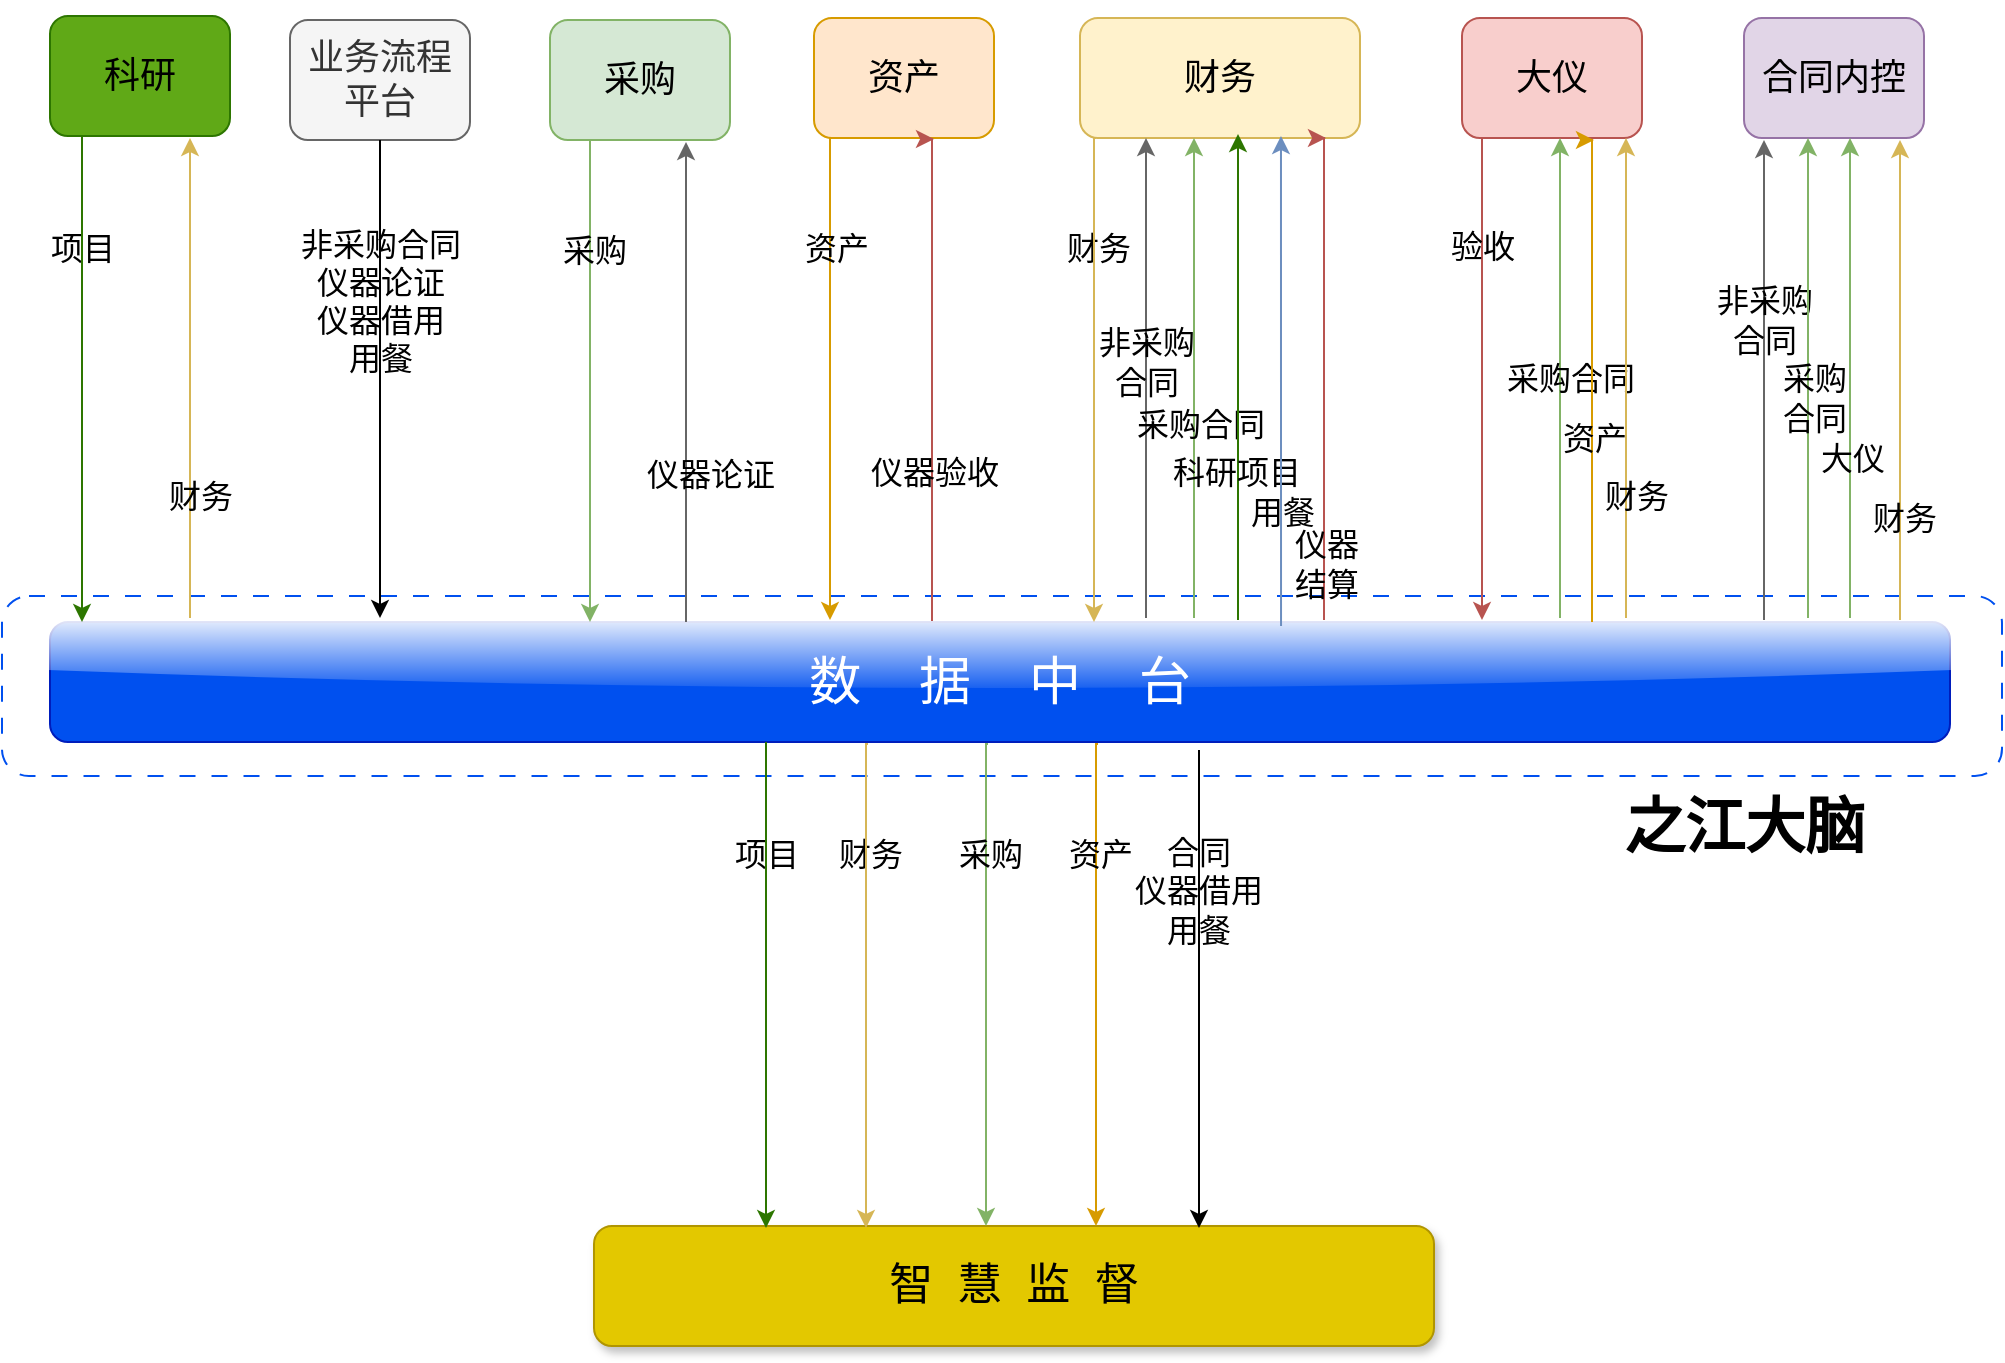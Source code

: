 <mxfile version="27.1.4">
  <diagram name="第 1 页" id="l95064EMbNkhba51N2tE">
    <mxGraphModel dx="1554" dy="807" grid="1" gridSize="10" guides="1" tooltips="1" connect="1" arrows="1" fold="1" page="1" pageScale="1" pageWidth="827" pageHeight="1169" math="0" shadow="0">
      <root>
        <mxCell id="0" />
        <mxCell id="1" parent="0" />
        <mxCell id="8e4hBtmDDEDwPUvlh3ac-1" value="" style="rounded=1;whiteSpace=wrap;html=1;dashed=1;dashPattern=8 8;strokeColor=light-dark(#0050ef, #ededed);" vertex="1" parent="1">
          <mxGeometry x="70" y="730" width="1000" height="90" as="geometry" />
        </mxCell>
        <mxCell id="HQYJDGUzLjrmjBtzh0W9-1" value="&lt;article data-clipboard-cangjie=&quot;[&amp;quot;root&amp;quot;,{&amp;quot;copyFrom&amp;quot;:&amp;quot;im-native&amp;quot;},[&amp;quot;p&amp;quot;,{},[&amp;quot;span&amp;quot;,{&amp;quot;data-type&amp;quot;:&amp;quot;text&amp;quot;},[&amp;quot;span&amp;quot;,{&amp;quot;data-type&amp;quot;:&amp;quot;leaf&amp;quot;},&amp;quot;业务流程平台&amp;quot;]]]]&quot; class=&quot;4ever-article&quot;&gt;&lt;p&gt;业务流程平台&lt;/p&gt;&lt;/article&gt;" style="rounded=1;whiteSpace=wrap;html=1;fillColor=#f5f5f5;fontColor=#333333;strokeColor=#666666;fontSize=18;" parent="1" vertex="1">
          <mxGeometry x="214" y="442" width="90" height="60" as="geometry" />
        </mxCell>
        <mxCell id="HQYJDGUzLjrmjBtzh0W9-2" value="数&amp;nbsp; &amp;nbsp; 据&amp;nbsp; &amp;nbsp; 中&amp;nbsp; &amp;nbsp; 台" style="rounded=1;whiteSpace=wrap;html=1;fillColor=#0050ef;fontColor=#ffffff;strokeColor=#001DBC;fontSize=26;glass=1;" parent="1" vertex="1">
          <mxGeometry x="94" y="743" width="950" height="60" as="geometry" />
        </mxCell>
        <mxCell id="HQYJDGUzLjrmjBtzh0W9-5" value="非采购合同&lt;div&gt;仪器论证&lt;/div&gt;&lt;div&gt;仪器借用&lt;/div&gt;&lt;div&gt;用餐&lt;br&gt;&lt;div&gt;&lt;br&gt;&lt;/div&gt;&lt;/div&gt;" style="text;html=1;align=center;verticalAlign=middle;resizable=0;points=[];autosize=1;strokeColor=none;fillColor=none;fontSize=16;" parent="1" vertex="1">
          <mxGeometry x="209" y="537" width="100" height="110" as="geometry" />
        </mxCell>
        <mxCell id="HQYJDGUzLjrmjBtzh0W9-6" value="合同" style="text;html=1;align=center;verticalAlign=middle;resizable=0;points=[];autosize=1;strokeColor=none;fillColor=none;fontSize=14;" parent="1" vertex="1">
          <mxGeometry x="339" y="470" width="50" height="30" as="geometry" />
        </mxCell>
        <mxCell id="HQYJDGUzLjrmjBtzh0W9-8" value="采购" style="rounded=1;whiteSpace=wrap;html=1;fillColor=#d5e8d4;strokeColor=#82b366;fontSize=18;" parent="1" vertex="1">
          <mxGeometry x="344" y="442" width="90" height="60" as="geometry" />
        </mxCell>
        <mxCell id="HQYJDGUzLjrmjBtzh0W9-9" value="合同" style="text;html=1;align=center;verticalAlign=middle;resizable=0;points=[];autosize=1;strokeColor=none;fillColor=none;fontSize=14;" parent="1" vertex="1">
          <mxGeometry x="471" y="469" width="50" height="30" as="geometry" />
        </mxCell>
        <mxCell id="HQYJDGUzLjrmjBtzh0W9-10" value="资产" style="rounded=1;whiteSpace=wrap;html=1;fillColor=#ffe6cc;strokeColor=#d79b00;fontSize=18;" parent="1" vertex="1">
          <mxGeometry x="476" y="441" width="90" height="60" as="geometry" />
        </mxCell>
        <mxCell id="HQYJDGUzLjrmjBtzh0W9-11" value="合同" style="text;html=1;align=center;verticalAlign=middle;resizable=0;points=[];autosize=1;strokeColor=none;fillColor=none;fontSize=14;" parent="1" vertex="1">
          <mxGeometry x="642" y="469" width="50" height="30" as="geometry" />
        </mxCell>
        <mxCell id="HQYJDGUzLjrmjBtzh0W9-12" value="财务" style="rounded=1;whiteSpace=wrap;html=1;fillColor=#fff2cc;strokeColor=#d6b656;fontSize=18;" parent="1" vertex="1">
          <mxGeometry x="609" y="441" width="140" height="60" as="geometry" />
        </mxCell>
        <mxCell id="HQYJDGUzLjrmjBtzh0W9-13" value="合同" style="text;html=1;align=center;verticalAlign=middle;resizable=0;points=[];autosize=1;strokeColor=none;fillColor=none;fontSize=14;" parent="1" vertex="1">
          <mxGeometry x="795" y="469" width="50" height="30" as="geometry" />
        </mxCell>
        <mxCell id="HQYJDGUzLjrmjBtzh0W9-14" value="大仪" style="rounded=1;whiteSpace=wrap;html=1;fillColor=#f8cecc;strokeColor=#b85450;fontSize=18;" parent="1" vertex="1">
          <mxGeometry x="800" y="441" width="90" height="60" as="geometry" />
        </mxCell>
        <mxCell id="HQYJDGUzLjrmjBtzh0W9-15" value="合同" style="text;html=1;align=center;verticalAlign=middle;resizable=0;points=[];autosize=1;strokeColor=none;fillColor=none;fontSize=14;" parent="1" vertex="1">
          <mxGeometry x="936" y="469" width="50" height="30" as="geometry" />
        </mxCell>
        <mxCell id="HQYJDGUzLjrmjBtzh0W9-16" value="合同内控" style="rounded=1;whiteSpace=wrap;html=1;fillColor=#e1d5e7;strokeColor=#9673a6;fontSize=18;" parent="1" vertex="1">
          <mxGeometry x="941" y="441" width="90" height="60" as="geometry" />
        </mxCell>
        <mxCell id="HQYJDGUzLjrmjBtzh0W9-17" style="edgeStyle=orthogonalEdgeStyle;rounded=0;orthogonalLoop=1;jettySize=auto;html=1;" parent="1" source="HQYJDGUzLjrmjBtzh0W9-1" edge="1">
          <mxGeometry relative="1" as="geometry">
            <mxPoint x="259" y="741" as="targetPoint" />
          </mxGeometry>
        </mxCell>
        <mxCell id="HQYJDGUzLjrmjBtzh0W9-18" value="财务" style="text;html=1;align=center;verticalAlign=middle;resizable=0;points=[];autosize=1;strokeColor=none;fillColor=default;fontSize=16;" parent="1" vertex="1">
          <mxGeometry x="588" y="541" width="60" height="30" as="geometry" />
        </mxCell>
        <mxCell id="HQYJDGUzLjrmjBtzh0W9-19" style="edgeStyle=orthogonalEdgeStyle;rounded=0;orthogonalLoop=1;jettySize=auto;html=1;fillColor=#f5f5f5;strokeColor=#666666;" parent="1" edge="1">
          <mxGeometry relative="1" as="geometry">
            <mxPoint x="642" y="741" as="sourcePoint" />
            <mxPoint x="642" y="501" as="targetPoint" />
          </mxGeometry>
        </mxCell>
        <mxCell id="HQYJDGUzLjrmjBtzh0W9-20" value="非采购&lt;div&gt;合同&lt;/div&gt;" style="text;html=1;align=center;verticalAlign=middle;resizable=0;points=[];autosize=1;strokeColor=none;fillColor=none;fontSize=16;" parent="1" vertex="1">
          <mxGeometry x="607" y="588" width="70" height="50" as="geometry" />
        </mxCell>
        <mxCell id="HQYJDGUzLjrmjBtzh0W9-21" style="edgeStyle=orthogonalEdgeStyle;rounded=0;orthogonalLoop=1;jettySize=auto;html=1;fillColor=#d5e8d4;strokeColor=#82b366;" parent="1" edge="1">
          <mxGeometry relative="1" as="geometry">
            <mxPoint x="666" y="741" as="sourcePoint" />
            <mxPoint x="666" y="501" as="targetPoint" />
          </mxGeometry>
        </mxCell>
        <mxCell id="HQYJDGUzLjrmjBtzh0W9-22" value="采购合同" style="text;html=1;align=center;verticalAlign=middle;resizable=0;points=[];autosize=1;strokeColor=none;fillColor=none;fontSize=16;" parent="1" vertex="1">
          <mxGeometry x="624" y="629" width="90" height="30" as="geometry" />
        </mxCell>
        <mxCell id="HQYJDGUzLjrmjBtzh0W9-25" value="" style="edgeStyle=orthogonalEdgeStyle;rounded=0;orthogonalLoop=1;jettySize=auto;html=1;entryX=0.057;entryY=0.027;entryDx=0;entryDy=0;entryPerimeter=0;fillColor=#d5e8d4;strokeColor=#82b366;" parent="1" edge="1">
          <mxGeometry relative="1" as="geometry">
            <mxPoint x="364" y="743" as="targetPoint" />
            <mxPoint x="365" y="502" as="sourcePoint" />
            <Array as="points">
              <mxPoint x="364" y="502" />
            </Array>
          </mxGeometry>
        </mxCell>
        <mxCell id="HQYJDGUzLjrmjBtzh0W9-26" value="采购" style="text;html=1;align=center;verticalAlign=middle;resizable=0;points=[];autosize=1;strokeColor=none;fillColor=none;fontSize=16;" parent="1" vertex="1">
          <mxGeometry x="336" y="542" width="60" height="30" as="geometry" />
        </mxCell>
        <mxCell id="HQYJDGUzLjrmjBtzh0W9-27" value="" style="edgeStyle=orthogonalEdgeStyle;rounded=0;orthogonalLoop=1;jettySize=auto;html=1;entryX=0.057;entryY=0.027;entryDx=0;entryDy=0;entryPerimeter=0;fillColor=#ffe6cc;strokeColor=#d79b00;" parent="1" edge="1">
          <mxGeometry relative="1" as="geometry">
            <mxPoint x="484" y="742" as="targetPoint" />
            <mxPoint x="485" y="501" as="sourcePoint" />
            <Array as="points">
              <mxPoint x="484" y="501" />
            </Array>
          </mxGeometry>
        </mxCell>
        <mxCell id="HQYJDGUzLjrmjBtzh0W9-28" value="资产" style="text;html=1;align=center;verticalAlign=middle;resizable=0;points=[];autosize=1;strokeColor=none;fillColor=none;fontSize=16;" parent="1" vertex="1">
          <mxGeometry x="457" y="541" width="60" height="30" as="geometry" />
        </mxCell>
        <mxCell id="HQYJDGUzLjrmjBtzh0W9-29" value="" style="edgeStyle=orthogonalEdgeStyle;rounded=0;orthogonalLoop=1;jettySize=auto;html=1;entryX=0.057;entryY=0.027;entryDx=0;entryDy=0;entryPerimeter=0;fillColor=#f8cecc;strokeColor=#b85450;" parent="1" edge="1">
          <mxGeometry relative="1" as="geometry">
            <mxPoint x="810" y="742" as="targetPoint" />
            <mxPoint x="811" y="501" as="sourcePoint" />
            <Array as="points">
              <mxPoint x="810" y="501" />
            </Array>
          </mxGeometry>
        </mxCell>
        <mxCell id="HQYJDGUzLjrmjBtzh0W9-30" value="验收" style="text;html=1;align=center;verticalAlign=middle;resizable=0;points=[];autosize=1;strokeColor=none;fillColor=none;fontSize=16;" parent="1" vertex="1">
          <mxGeometry x="780" y="540" width="60" height="30" as="geometry" />
        </mxCell>
        <mxCell id="HQYJDGUzLjrmjBtzh0W9-31" style="edgeStyle=orthogonalEdgeStyle;rounded=0;orthogonalLoop=1;jettySize=auto;html=1;fillColor=#f5f5f5;strokeColor=#666666;" parent="1" edge="1">
          <mxGeometry relative="1" as="geometry">
            <mxPoint x="951" y="742" as="sourcePoint" />
            <mxPoint x="951" y="502" as="targetPoint" />
          </mxGeometry>
        </mxCell>
        <mxCell id="HQYJDGUzLjrmjBtzh0W9-32" value="非采购&lt;div&gt;合同&lt;/div&gt;" style="text;html=1;align=center;verticalAlign=middle;resizable=0;points=[];autosize=1;strokeColor=none;fillColor=none;fontSize=16;" parent="1" vertex="1">
          <mxGeometry x="916" y="567" width="70" height="50" as="geometry" />
        </mxCell>
        <mxCell id="HQYJDGUzLjrmjBtzh0W9-33" style="edgeStyle=orthogonalEdgeStyle;rounded=0;orthogonalLoop=1;jettySize=auto;html=1;fillColor=#d5e8d4;strokeColor=#82b366;" parent="1" edge="1">
          <mxGeometry relative="1" as="geometry">
            <mxPoint x="973" y="741" as="sourcePoint" />
            <mxPoint x="973" y="501" as="targetPoint" />
          </mxGeometry>
        </mxCell>
        <mxCell id="HQYJDGUzLjrmjBtzh0W9-34" value="采购&lt;div&gt;合同&lt;/div&gt;" style="text;html=1;align=center;verticalAlign=middle;resizable=0;points=[];autosize=1;strokeColor=none;fillColor=none;fontSize=16;" parent="1" vertex="1">
          <mxGeometry x="946" y="606" width="60" height="50" as="geometry" />
        </mxCell>
        <mxCell id="HQYJDGUzLjrmjBtzh0W9-35" style="edgeStyle=orthogonalEdgeStyle;rounded=0;orthogonalLoop=1;jettySize=auto;html=1;fillColor=#d5e8d4;strokeColor=#82b366;" parent="1" edge="1">
          <mxGeometry relative="1" as="geometry">
            <mxPoint x="994" y="741" as="sourcePoint" />
            <mxPoint x="994" y="501" as="targetPoint" />
          </mxGeometry>
        </mxCell>
        <mxCell id="HQYJDGUzLjrmjBtzh0W9-36" value="大仪" style="text;html=1;align=center;verticalAlign=middle;resizable=0;points=[];autosize=1;strokeColor=none;fillColor=none;fontSize=16;" parent="1" vertex="1">
          <mxGeometry x="965" y="646" width="60" height="30" as="geometry" />
        </mxCell>
        <mxCell id="HQYJDGUzLjrmjBtzh0W9-37" value="智&amp;nbsp; 慧&amp;nbsp; 监&amp;nbsp; 督" style="html=1;fontSize=22;fillColor=#e3c800;strokeColor=#B09500;fontColor=#000000;rounded=1;glass=0;shadow=1;whiteSpace=wrap;" parent="1" vertex="1">
          <mxGeometry x="366" y="1045" width="420" height="60" as="geometry" />
        </mxCell>
        <mxCell id="HQYJDGUzLjrmjBtzh0W9-39" value="科研" style="rounded=1;whiteSpace=wrap;html=1;fillColor=#60a917;fontColor=#000000;strokeColor=#2D7600;fontSize=18;" parent="1" vertex="1">
          <mxGeometry x="94" y="440" width="90" height="60" as="geometry" />
        </mxCell>
        <mxCell id="HQYJDGUzLjrmjBtzh0W9-40" value="项目" style="text;html=1;align=center;verticalAlign=middle;resizable=0;points=[];autosize=1;strokeColor=none;fillColor=none;fontSize=16;" parent="1" vertex="1">
          <mxGeometry x="80" y="541" width="60" height="30" as="geometry" />
        </mxCell>
        <mxCell id="HQYJDGUzLjrmjBtzh0W9-41" style="edgeStyle=orthogonalEdgeStyle;rounded=0;orthogonalLoop=1;jettySize=auto;html=1;entryX=0.137;entryY=0.027;entryDx=0;entryDy=0;entryPerimeter=0;fillColor=#60a917;strokeColor=#2D7600;" parent="1" edge="1">
          <mxGeometry relative="1" as="geometry">
            <mxPoint x="110" y="743" as="targetPoint" />
            <mxPoint x="110" y="500" as="sourcePoint" />
          </mxGeometry>
        </mxCell>
        <mxCell id="HQYJDGUzLjrmjBtzh0W9-42" style="edgeStyle=orthogonalEdgeStyle;rounded=0;orthogonalLoop=1;jettySize=auto;html=1;fillColor=#fff2cc;strokeColor=#d6b656;" parent="1" edge="1">
          <mxGeometry relative="1" as="geometry">
            <mxPoint x="164" y="741" as="sourcePoint" />
            <mxPoint x="164" y="501" as="targetPoint" />
          </mxGeometry>
        </mxCell>
        <mxCell id="HQYJDGUzLjrmjBtzh0W9-43" value="财务" style="text;html=1;align=center;verticalAlign=middle;resizable=0;points=[];autosize=1;strokeColor=none;fillColor=none;fontSize=16;" parent="1" vertex="1">
          <mxGeometry x="139" y="665" width="60" height="30" as="geometry" />
        </mxCell>
        <mxCell id="HQYJDGUzLjrmjBtzh0W9-44" style="edgeStyle=orthogonalEdgeStyle;rounded=0;orthogonalLoop=1;jettySize=auto;html=1;entryX=0.137;entryY=0.027;entryDx=0;entryDy=0;entryPerimeter=0;fillColor=#60a917;strokeColor=#2D7600;" parent="1" edge="1">
          <mxGeometry relative="1" as="geometry">
            <mxPoint x="688" y="499" as="targetPoint" />
            <mxPoint x="688" y="742" as="sourcePoint" />
          </mxGeometry>
        </mxCell>
        <mxCell id="HQYJDGUzLjrmjBtzh0W9-45" style="edgeStyle=orthogonalEdgeStyle;rounded=0;orthogonalLoop=1;jettySize=auto;html=1;fillColor=#d5e8d4;strokeColor=#82b366;" parent="1" edge="1">
          <mxGeometry relative="1" as="geometry">
            <mxPoint x="849" y="741" as="sourcePoint" />
            <mxPoint x="849" y="501" as="targetPoint" />
          </mxGeometry>
        </mxCell>
        <mxCell id="HQYJDGUzLjrmjBtzh0W9-46" value="采购合同" style="text;html=1;align=center;verticalAlign=middle;resizable=0;points=[];autosize=1;strokeColor=none;fillColor=none;fontSize=16;" parent="1" vertex="1">
          <mxGeometry x="809" y="606" width="90" height="30" as="geometry" />
        </mxCell>
        <mxCell id="HQYJDGUzLjrmjBtzh0W9-47" value="" style="edgeStyle=orthogonalEdgeStyle;rounded=0;orthogonalLoop=1;jettySize=auto;html=1;entryX=0.057;entryY=0.027;entryDx=0;entryDy=0;entryPerimeter=0;fillColor=#fff2cc;strokeColor=#d6b656;" parent="1" edge="1">
          <mxGeometry relative="1" as="geometry">
            <mxPoint x="616" y="743" as="targetPoint" />
            <mxPoint x="617" y="501" as="sourcePoint" />
            <Array as="points">
              <mxPoint x="616" y="501" />
            </Array>
          </mxGeometry>
        </mxCell>
        <mxCell id="HQYJDGUzLjrmjBtzh0W9-48" value="科研项目" style="text;html=1;align=center;verticalAlign=middle;resizable=0;points=[];autosize=1;strokeColor=none;fillColor=none;fontSize=16;" parent="1" vertex="1">
          <mxGeometry x="642" y="653" width="90" height="30" as="geometry" />
        </mxCell>
        <mxCell id="HQYJDGUzLjrmjBtzh0W9-49" value="" style="edgeStyle=orthogonalEdgeStyle;rounded=0;orthogonalLoop=1;jettySize=auto;html=1;fillColor=#dae8fc;strokeColor=#6c8ebf;entryX=0.833;entryY=1;entryDx=0;entryDy=0;entryPerimeter=0;" parent="1" edge="1">
          <mxGeometry relative="1" as="geometry">
            <mxPoint x="709.49" y="500" as="targetPoint" />
            <mxPoint x="709.52" y="745" as="sourcePoint" />
            <Array as="points">
              <mxPoint x="710" y="623" />
              <mxPoint x="710" y="623" />
            </Array>
          </mxGeometry>
        </mxCell>
        <mxCell id="HQYJDGUzLjrmjBtzh0W9-50" value="用餐" style="text;html=1;align=center;verticalAlign=middle;resizable=0;points=[];autosize=1;strokeColor=none;fillColor=none;fontSize=16;" parent="1" vertex="1">
          <mxGeometry x="680" y="673" width="60" height="30" as="geometry" />
        </mxCell>
        <mxCell id="HQYJDGUzLjrmjBtzh0W9-51" value="" style="edgeStyle=orthogonalEdgeStyle;rounded=0;orthogonalLoop=1;jettySize=auto;html=1;entryX=0.057;entryY=0.027;entryDx=0;entryDy=0;entryPerimeter=0;fillColor=#f8cecc;strokeColor=#b85450;" parent="1" edge="1">
          <mxGeometry relative="1" as="geometry">
            <mxPoint x="536" y="501.5" as="targetPoint" />
            <mxPoint x="535" y="742.5" as="sourcePoint" />
            <Array as="points">
              <mxPoint x="535" y="501.5" />
            </Array>
          </mxGeometry>
        </mxCell>
        <mxCell id="HQYJDGUzLjrmjBtzh0W9-52" value="仪器验收" style="text;html=1;align=center;verticalAlign=middle;resizable=0;points=[];autosize=1;strokeColor=none;fillColor=none;fontSize=16;" parent="1" vertex="1">
          <mxGeometry x="491" y="653" width="90" height="30" as="geometry" />
        </mxCell>
        <mxCell id="HQYJDGUzLjrmjBtzh0W9-53" value="" style="edgeStyle=orthogonalEdgeStyle;rounded=0;orthogonalLoop=1;jettySize=auto;html=1;entryX=0.057;entryY=0.027;entryDx=0;entryDy=0;entryPerimeter=0;fillColor=#ffe6cc;strokeColor=#d79b00;" parent="1" edge="1">
          <mxGeometry relative="1" as="geometry">
            <mxPoint x="866" y="502" as="targetPoint" />
            <mxPoint x="865" y="743" as="sourcePoint" />
            <Array as="points">
              <mxPoint x="865" y="502" />
            </Array>
          </mxGeometry>
        </mxCell>
        <mxCell id="HQYJDGUzLjrmjBtzh0W9-54" value="资产" style="text;html=1;align=center;verticalAlign=middle;resizable=0;points=[];autosize=1;strokeColor=none;fillColor=none;fontSize=16;" parent="1" vertex="1">
          <mxGeometry x="836" y="636" width="60" height="30" as="geometry" />
        </mxCell>
        <mxCell id="HQYJDGUzLjrmjBtzh0W9-55" style="edgeStyle=orthogonalEdgeStyle;rounded=0;orthogonalLoop=1;jettySize=auto;html=1;fillColor=#fff2cc;strokeColor=#d6b656;" parent="1" edge="1">
          <mxGeometry relative="1" as="geometry">
            <mxPoint x="882" y="741" as="sourcePoint" />
            <mxPoint x="882" y="501" as="targetPoint" />
          </mxGeometry>
        </mxCell>
        <mxCell id="HQYJDGUzLjrmjBtzh0W9-56" value="财务" style="text;html=1;align=center;verticalAlign=middle;resizable=0;points=[];autosize=1;strokeColor=none;fillColor=none;fontSize=16;" parent="1" vertex="1">
          <mxGeometry x="857" y="665" width="60" height="30" as="geometry" />
        </mxCell>
        <mxCell id="HQYJDGUzLjrmjBtzh0W9-57" style="edgeStyle=orthogonalEdgeStyle;rounded=0;orthogonalLoop=1;jettySize=auto;html=1;fillColor=#fff2cc;strokeColor=#d6b656;" parent="1" edge="1">
          <mxGeometry relative="1" as="geometry">
            <mxPoint x="1019" y="742" as="sourcePoint" />
            <mxPoint x="1019" y="502" as="targetPoint" />
          </mxGeometry>
        </mxCell>
        <mxCell id="HQYJDGUzLjrmjBtzh0W9-58" value="财务" style="text;html=1;align=center;verticalAlign=middle;resizable=0;points=[];autosize=1;strokeColor=none;fillColor=none;fontSize=16;" parent="1" vertex="1">
          <mxGeometry x="991" y="676" width="60" height="30" as="geometry" />
        </mxCell>
        <mxCell id="HQYJDGUzLjrmjBtzh0W9-59" value="" style="edgeStyle=orthogonalEdgeStyle;rounded=0;orthogonalLoop=1;jettySize=auto;html=1;entryX=0.057;entryY=0.027;entryDx=0;entryDy=0;entryPerimeter=0;fillColor=#f8cecc;strokeColor=#b85450;" parent="1" edge="1">
          <mxGeometry relative="1" as="geometry">
            <mxPoint x="732" y="501" as="targetPoint" />
            <mxPoint x="731" y="742" as="sourcePoint" />
            <Array as="points">
              <mxPoint x="731" y="501" />
            </Array>
          </mxGeometry>
        </mxCell>
        <mxCell id="HQYJDGUzLjrmjBtzh0W9-60" value="&lt;div&gt;仪器&lt;/div&gt;结算" style="text;html=1;align=center;verticalAlign=middle;resizable=0;points=[];autosize=1;strokeColor=none;fillColor=none;fontSize=16;" parent="1" vertex="1">
          <mxGeometry x="702" y="688.5" width="60" height="50" as="geometry" />
        </mxCell>
        <mxCell id="HQYJDGUzLjrmjBtzh0W9-61" value="财务" style="text;html=1;align=center;verticalAlign=middle;resizable=0;points=[];autosize=1;strokeColor=none;fillColor=default;fontSize=16;" parent="1" vertex="1">
          <mxGeometry x="474" y="844" width="60" height="30" as="geometry" />
        </mxCell>
        <mxCell id="HQYJDGUzLjrmjBtzh0W9-62" value="" style="edgeStyle=orthogonalEdgeStyle;rounded=0;orthogonalLoop=1;jettySize=auto;html=1;entryX=0.057;entryY=0.027;entryDx=0;entryDy=0;entryPerimeter=0;fillColor=#fff2cc;strokeColor=#d6b656;" parent="1" edge="1">
          <mxGeometry relative="1" as="geometry">
            <mxPoint x="502" y="1046" as="targetPoint" />
            <mxPoint x="503" y="804" as="sourcePoint" />
            <Array as="points">
              <mxPoint x="502" y="804" />
            </Array>
          </mxGeometry>
        </mxCell>
        <mxCell id="HQYJDGUzLjrmjBtzh0W9-65" value="项目" style="text;html=1;align=center;verticalAlign=middle;resizable=0;points=[];autosize=1;strokeColor=none;fillColor=none;fontSize=16;" parent="1" vertex="1">
          <mxGeometry x="422" y="844" width="60" height="30" as="geometry" />
        </mxCell>
        <mxCell id="HQYJDGUzLjrmjBtzh0W9-66" style="edgeStyle=orthogonalEdgeStyle;rounded=0;orthogonalLoop=1;jettySize=auto;html=1;entryX=0.137;entryY=0.027;entryDx=0;entryDy=0;entryPerimeter=0;fillColor=#60a917;strokeColor=#2D7600;" parent="1" edge="1">
          <mxGeometry relative="1" as="geometry">
            <mxPoint x="452" y="1046" as="targetPoint" />
            <mxPoint x="452" y="803" as="sourcePoint" />
          </mxGeometry>
        </mxCell>
        <mxCell id="HQYJDGUzLjrmjBtzh0W9-75" value="" style="edgeStyle=orthogonalEdgeStyle;rounded=0;orthogonalLoop=1;jettySize=auto;html=1;entryX=0.057;entryY=0.027;entryDx=0;entryDy=0;entryPerimeter=0;fillColor=#ffe6cc;strokeColor=#d79b00;" parent="1" edge="1">
          <mxGeometry relative="1" as="geometry">
            <mxPoint x="617" y="1045" as="targetPoint" />
            <mxPoint x="618" y="804" as="sourcePoint" />
            <Array as="points">
              <mxPoint x="617" y="804" />
            </Array>
          </mxGeometry>
        </mxCell>
        <mxCell id="HQYJDGUzLjrmjBtzh0W9-76" value="资产" style="text;html=1;align=center;verticalAlign=middle;resizable=0;points=[];autosize=1;strokeColor=none;fillColor=none;fontSize=16;" parent="1" vertex="1">
          <mxGeometry x="589" y="844" width="60" height="30" as="geometry" />
        </mxCell>
        <mxCell id="HQYJDGUzLjrmjBtzh0W9-77" style="edgeStyle=orthogonalEdgeStyle;rounded=0;orthogonalLoop=1;jettySize=auto;html=1;" parent="1" edge="1">
          <mxGeometry relative="1" as="geometry">
            <mxPoint x="668.5" y="807" as="sourcePoint" />
            <mxPoint x="668.5" y="1046" as="targetPoint" />
          </mxGeometry>
        </mxCell>
        <mxCell id="HQYJDGUzLjrmjBtzh0W9-78" value="合同&lt;div&gt;&lt;span style=&quot;background-color: transparent; color: light-dark(rgb(0, 0, 0), rgb(255, 255, 255));&quot;&gt;仪器借用&lt;/span&gt;&lt;/div&gt;&lt;div&gt;&lt;span style=&quot;background-color: transparent; color: light-dark(rgb(0, 0, 0), rgb(255, 255, 255));&quot;&gt;用餐&lt;/span&gt;&lt;/div&gt;&lt;div&gt;&lt;span style=&quot;background-color: transparent; color: light-dark(rgb(0, 0, 0), rgb(255, 255, 255));&quot;&gt;&lt;br&gt;&lt;/span&gt;&lt;/div&gt;" style="text;html=1;align=center;verticalAlign=middle;resizable=0;points=[];autosize=1;strokeColor=none;fillColor=none;fontSize=16;" parent="1" vertex="1">
          <mxGeometry x="623" y="842" width="90" height="90" as="geometry" />
        </mxCell>
        <mxCell id="HQYJDGUzLjrmjBtzh0W9-79" value="" style="edgeStyle=orthogonalEdgeStyle;rounded=0;orthogonalLoop=1;jettySize=auto;html=1;entryX=0.057;entryY=0.027;entryDx=0;entryDy=0;entryPerimeter=0;fillColor=#d5e8d4;strokeColor=#82b366;" parent="1" edge="1">
          <mxGeometry relative="1" as="geometry">
            <mxPoint x="562" y="1045" as="targetPoint" />
            <mxPoint x="563" y="804" as="sourcePoint" />
            <Array as="points">
              <mxPoint x="562" y="804" />
            </Array>
          </mxGeometry>
        </mxCell>
        <mxCell id="HQYJDGUzLjrmjBtzh0W9-80" value="采购" style="text;html=1;align=center;verticalAlign=middle;resizable=0;points=[];autosize=1;strokeColor=none;fillColor=none;fontSize=16;" parent="1" vertex="1">
          <mxGeometry x="534" y="844" width="60" height="30" as="geometry" />
        </mxCell>
        <mxCell id="HQYJDGUzLjrmjBtzh0W9-81" style="edgeStyle=orthogonalEdgeStyle;rounded=0;orthogonalLoop=1;jettySize=auto;html=1;fillColor=#f5f5f5;strokeColor=#666666;" parent="1" edge="1">
          <mxGeometry relative="1" as="geometry">
            <mxPoint x="412" y="743" as="sourcePoint" />
            <mxPoint x="412" y="503" as="targetPoint" />
          </mxGeometry>
        </mxCell>
        <mxCell id="HQYJDGUzLjrmjBtzh0W9-82" value="仪器论证" style="text;html=1;align=center;verticalAlign=middle;resizable=0;points=[];autosize=1;strokeColor=none;fillColor=none;fontSize=16;" parent="1" vertex="1">
          <mxGeometry x="379" y="654" width="90" height="30" as="geometry" />
        </mxCell>
        <mxCell id="8e4hBtmDDEDwPUvlh3ac-2" value="之江大脑" style="text;html=1;align=center;verticalAlign=middle;whiteSpace=wrap;rounded=0;fontSize=30;fontStyle=1" vertex="1" parent="1">
          <mxGeometry x="870" y="830" width="143" height="30" as="geometry" />
        </mxCell>
      </root>
    </mxGraphModel>
  </diagram>
</mxfile>
